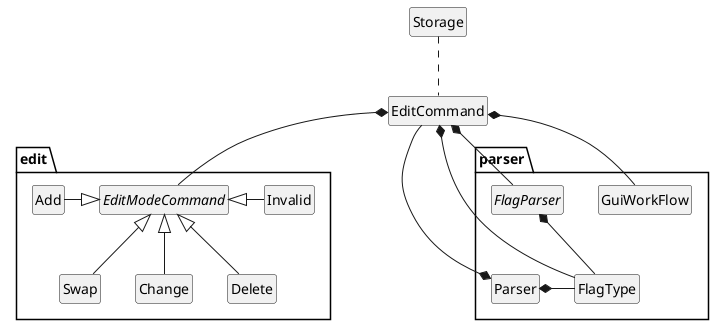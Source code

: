 @startuml
skinparam Style strictuml
hide fields
hide methods

package edit {
abstract class EditModeCommand
class Add
class Change
class Delete
class Swap
class Invalid
}

package parser {
interface FlagParser
enum FlagType
class Parser
class GuiWorkFlow
}

class EditCommand
class Storage

Add -right-^ EditModeCommand
Change -up-^ EditModeCommand
Delete -up-^ EditModeCommand
Swap -up-^ EditModeCommand
Invalid -left-^ EditModeCommand

EditModeCommand -up-* EditCommand
GuiWorkFlow -up-* EditCommand

Storage .down. EditCommand

FlagType -up-* FlagParser
FlagType -up-* EditCommand
FlagType -right-* Parser

FlagParser -left-* EditCommand

EditCommand -down-* Parser
@enduml